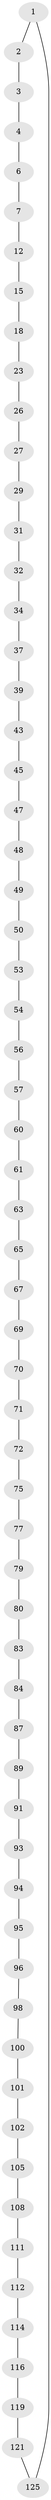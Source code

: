 // original degree distribution, {2: 1.0}
// Generated by graph-tools (version 1.1) at 2025/20/03/04/25 18:20:12]
// undirected, 63 vertices, 63 edges
graph export_dot {
graph [start="1"]
  node [color=gray90,style=filled];
  1;
  2;
  3;
  4 [super="+5"];
  6;
  7 [super="+8"];
  12 [super="+13"];
  15 [super="+16"];
  18 [super="+19"];
  23 [super="+24"];
  26;
  27 [super="+28"];
  29 [super="+30"];
  31;
  32 [super="+33"];
  34 [super="+35"];
  37 [super="+38"];
  39 [super="+40"];
  43 [super="+44"];
  45 [super="+46"];
  47;
  48;
  49;
  50 [super="+51"];
  53;
  54 [super="+55"];
  56;
  57 [super="+58"];
  60;
  61 [super="+62"];
  63 [super="+64"];
  65 [super="+66"];
  67 [super="+68"];
  69;
  70;
  71;
  72 [super="+73"];
  75 [super="+76"];
  77 [super="+78"];
  79;
  80 [super="+81"];
  83;
  84 [super="+85"];
  87 [super="+88"];
  89 [super="+90"];
  91 [super="+92"];
  93;
  94;
  95;
  96 [super="+97"];
  98 [super="+99"];
  100;
  101;
  102 [super="+103"];
  105 [super="+106"];
  108 [super="+109"];
  111;
  112 [super="+113"];
  114 [super="+115"];
  116 [super="+117"];
  119 [super="+120"];
  121 [super="+122"];
  125 [super="+126"];
  1 -- 2;
  1 -- 125;
  2 -- 3;
  3 -- 4;
  4 -- 6;
  6 -- 7;
  7 -- 12;
  12 -- 15;
  15 -- 18;
  18 -- 23;
  23 -- 26;
  26 -- 27;
  27 -- 29;
  29 -- 31;
  31 -- 32;
  32 -- 34;
  34 -- 37;
  37 -- 39;
  39 -- 43;
  43 -- 45;
  45 -- 47;
  47 -- 48;
  48 -- 49;
  49 -- 50;
  50 -- 53;
  53 -- 54;
  54 -- 56;
  56 -- 57;
  57 -- 60;
  60 -- 61;
  61 -- 63;
  63 -- 65;
  65 -- 67;
  67 -- 69;
  69 -- 70;
  70 -- 71;
  71 -- 72;
  72 -- 75;
  75 -- 77;
  77 -- 79;
  79 -- 80;
  80 -- 83;
  83 -- 84;
  84 -- 87;
  87 -- 89;
  89 -- 91;
  91 -- 93;
  93 -- 94;
  94 -- 95;
  95 -- 96;
  96 -- 98;
  98 -- 100;
  100 -- 101;
  101 -- 102;
  102 -- 105;
  105 -- 108;
  108 -- 111;
  111 -- 112;
  112 -- 114;
  114 -- 116;
  116 -- 119;
  119 -- 121;
  121 -- 125;
}
